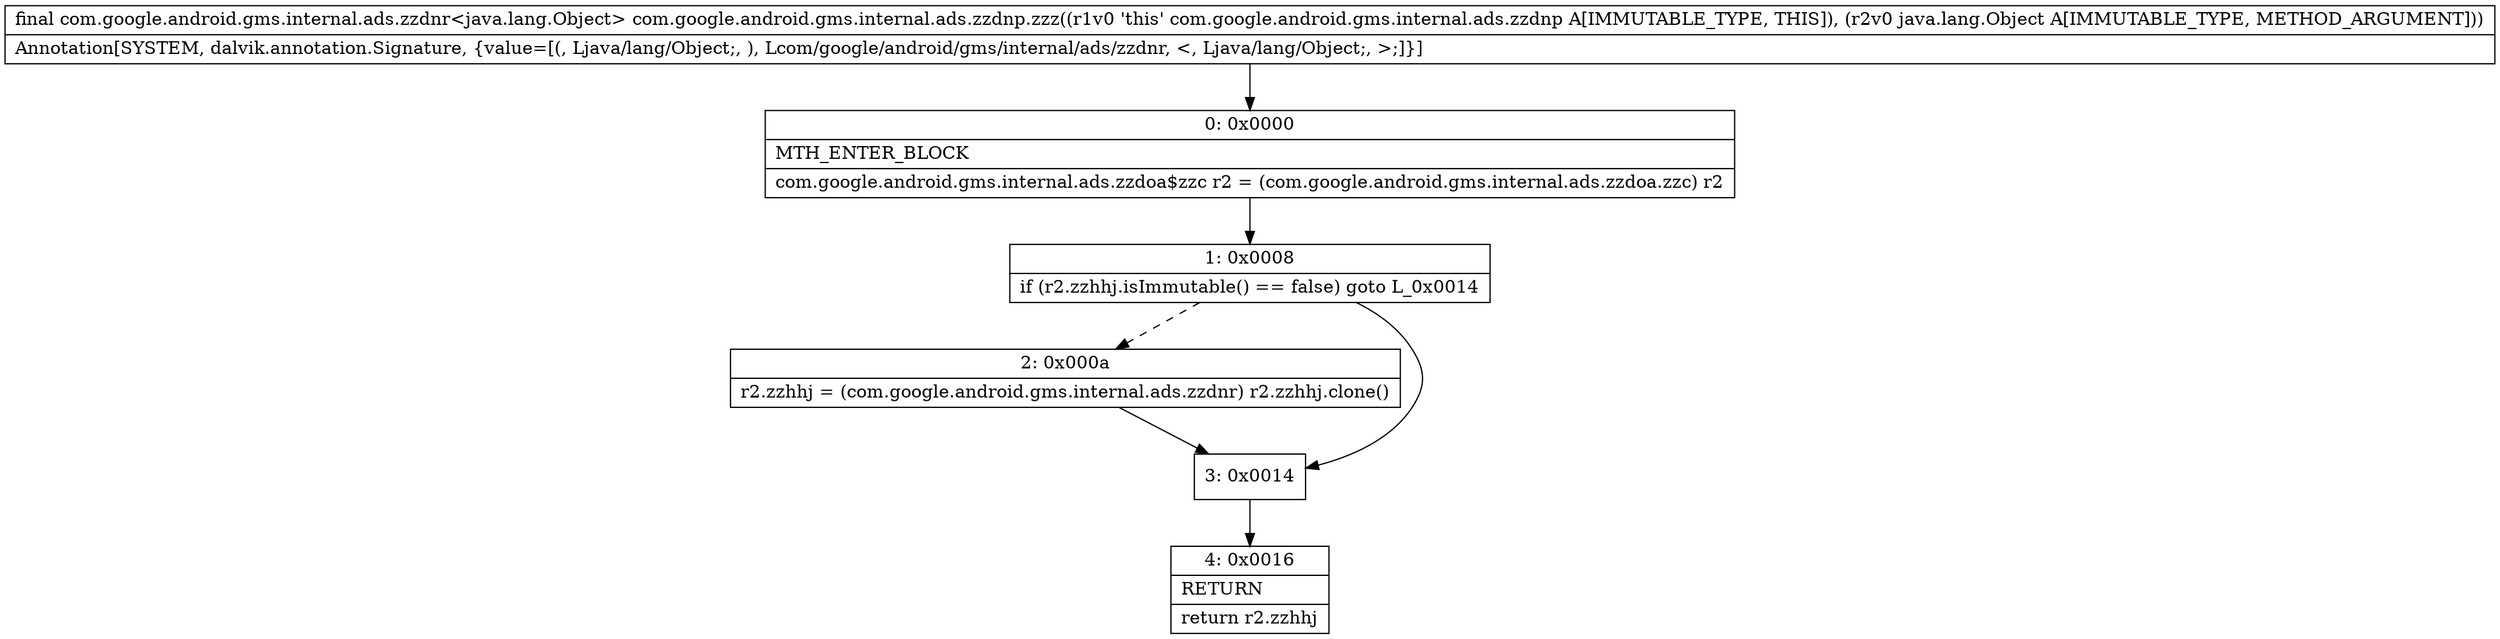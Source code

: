 digraph "CFG forcom.google.android.gms.internal.ads.zzdnp.zzz(Ljava\/lang\/Object;)Lcom\/google\/android\/gms\/internal\/ads\/zzdnr;" {
Node_0 [shape=record,label="{0\:\ 0x0000|MTH_ENTER_BLOCK\l|com.google.android.gms.internal.ads.zzdoa$zzc r2 = (com.google.android.gms.internal.ads.zzdoa.zzc) r2\l}"];
Node_1 [shape=record,label="{1\:\ 0x0008|if (r2.zzhhj.isImmutable() == false) goto L_0x0014\l}"];
Node_2 [shape=record,label="{2\:\ 0x000a|r2.zzhhj = (com.google.android.gms.internal.ads.zzdnr) r2.zzhhj.clone()\l}"];
Node_3 [shape=record,label="{3\:\ 0x0014}"];
Node_4 [shape=record,label="{4\:\ 0x0016|RETURN\l|return r2.zzhhj\l}"];
MethodNode[shape=record,label="{final com.google.android.gms.internal.ads.zzdnr\<java.lang.Object\> com.google.android.gms.internal.ads.zzdnp.zzz((r1v0 'this' com.google.android.gms.internal.ads.zzdnp A[IMMUTABLE_TYPE, THIS]), (r2v0 java.lang.Object A[IMMUTABLE_TYPE, METHOD_ARGUMENT]))  | Annotation[SYSTEM, dalvik.annotation.Signature, \{value=[(, Ljava\/lang\/Object;, ), Lcom\/google\/android\/gms\/internal\/ads\/zzdnr, \<, Ljava\/lang\/Object;, \>;]\}]\l}"];
MethodNode -> Node_0;
Node_0 -> Node_1;
Node_1 -> Node_2[style=dashed];
Node_1 -> Node_3;
Node_2 -> Node_3;
Node_3 -> Node_4;
}

